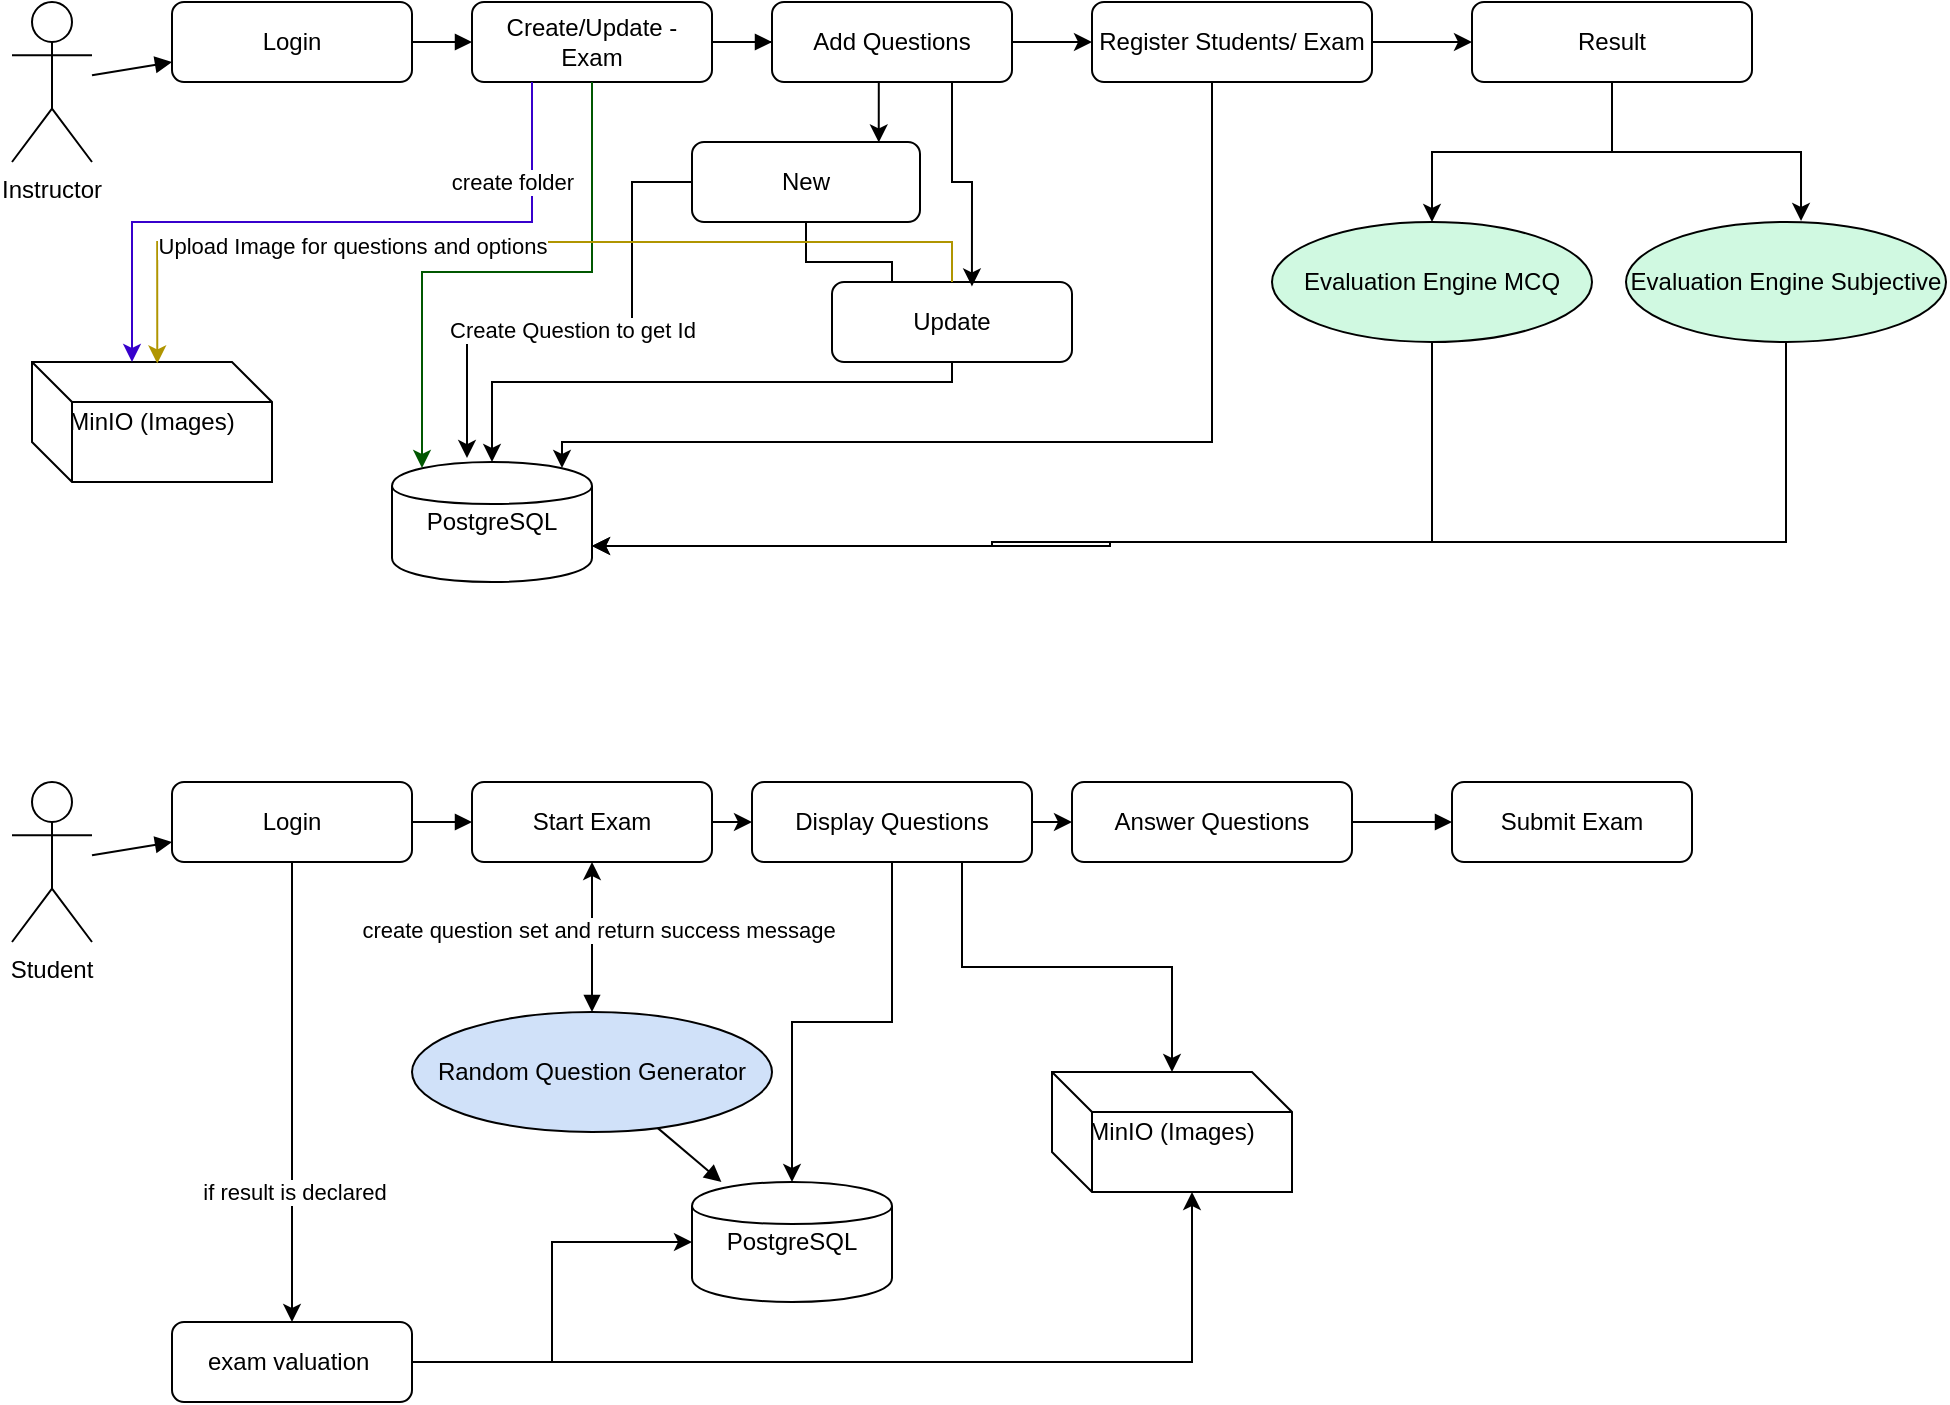 <mxfile version="28.0.7">
  <diagram name="ExamPortal Flow Diagram" id="flow1">
    <mxGraphModel dx="895" dy="466" grid="1" gridSize="10" guides="1" tooltips="1" connect="1" arrows="1" fold="1" page="1" pageScale="1" pageWidth="827" pageHeight="1169" math="0" shadow="0">
      <root>
        <mxCell id="0" />
        <mxCell id="1" parent="0" />
        <mxCell id="2" value="Instructor" style="shape=umlActor;verticalLabelPosition=bottom;verticalAlign=top;" parent="1" vertex="1">
          <mxGeometry x="20" y="20" width="40" height="80" as="geometry" />
        </mxCell>
        <mxCell id="3" value="Student" style="shape=umlActor;verticalLabelPosition=bottom;verticalAlign=top;" parent="1" vertex="1">
          <mxGeometry x="20" y="410" width="40" height="80" as="geometry" />
        </mxCell>
        <mxCell id="4" value="Login" style="rounded=1;whiteSpace=wrap;html=1;" parent="1" vertex="1">
          <mxGeometry x="100" y="20" width="120" height="40" as="geometry" />
        </mxCell>
        <mxCell id="-CgZSrrq2xaIWQzAxi0R-29" style="edgeStyle=orthogonalEdgeStyle;rounded=0;orthogonalLoop=1;jettySize=auto;html=1;" edge="1" parent="1" source="5">
          <mxGeometry relative="1" as="geometry">
            <mxPoint x="430" y="40" as="targetPoint" />
          </mxGeometry>
        </mxCell>
        <mxCell id="5" value="Create/Update - Exam" style="rounded=1;whiteSpace=wrap;html=1;" parent="1" vertex="1">
          <mxGeometry x="250" y="20" width="120" height="40" as="geometry" />
        </mxCell>
        <mxCell id="-CgZSrrq2xaIWQzAxi0R-48" style="edgeStyle=orthogonalEdgeStyle;rounded=0;orthogonalLoop=1;jettySize=auto;html=1;exitX=1;exitY=0.5;exitDx=0;exitDy=0;entryX=0;entryY=0.5;entryDx=0;entryDy=0;" edge="1" parent="1" source="6" target="7">
          <mxGeometry relative="1" as="geometry" />
        </mxCell>
        <mxCell id="6" value="Add Questions" style="rounded=1;whiteSpace=wrap;html=1;" parent="1" vertex="1">
          <mxGeometry x="400" y="20" width="120" height="40" as="geometry" />
        </mxCell>
        <mxCell id="-CgZSrrq2xaIWQzAxi0R-66" style="edgeStyle=orthogonalEdgeStyle;rounded=0;orthogonalLoop=1;jettySize=auto;html=1;entryX=0;entryY=0.5;entryDx=0;entryDy=0;" edge="1" parent="1" source="7" target="-CgZSrrq2xaIWQzAxi0R-65">
          <mxGeometry relative="1" as="geometry" />
        </mxCell>
        <mxCell id="7" value="Register Students/ Exam" style="rounded=1;whiteSpace=wrap;html=1;" parent="1" vertex="1">
          <mxGeometry x="560" y="20" width="140" height="40" as="geometry" />
        </mxCell>
        <mxCell id="-CgZSrrq2xaIWQzAxi0R-71" style="edgeStyle=orthogonalEdgeStyle;rounded=0;orthogonalLoop=1;jettySize=auto;html=1;exitX=0.5;exitY=1;exitDx=0;exitDy=0;" edge="1" parent="1" source="8">
          <mxGeometry relative="1" as="geometry">
            <mxPoint x="160" y="680" as="targetPoint" />
          </mxGeometry>
        </mxCell>
        <mxCell id="-CgZSrrq2xaIWQzAxi0R-73" value="if result is declared" style="edgeLabel;html=1;align=center;verticalAlign=middle;resizable=0;points=[];" vertex="1" connectable="0" parent="-CgZSrrq2xaIWQzAxi0R-71">
          <mxGeometry x="0.438" relative="1" as="geometry">
            <mxPoint as="offset" />
          </mxGeometry>
        </mxCell>
        <mxCell id="8" value="Login" style="rounded=1;whiteSpace=wrap;html=1;" parent="1" vertex="1">
          <mxGeometry x="100" y="410" width="120" height="40" as="geometry" />
        </mxCell>
        <mxCell id="-CgZSrrq2xaIWQzAxi0R-54" style="edgeStyle=orthogonalEdgeStyle;rounded=0;orthogonalLoop=1;jettySize=auto;html=1;exitX=1;exitY=0.5;exitDx=0;exitDy=0;entryX=0;entryY=0.5;entryDx=0;entryDy=0;" edge="1" parent="1" source="9" target="-CgZSrrq2xaIWQzAxi0R-51">
          <mxGeometry relative="1" as="geometry" />
        </mxCell>
        <mxCell id="9" value="Start Exam" style="rounded=1;whiteSpace=wrap;html=1;" parent="1" vertex="1">
          <mxGeometry x="250" y="410" width="120" height="40" as="geometry" />
        </mxCell>
        <mxCell id="10" value="Answer Questions" style="rounded=1;whiteSpace=wrap;html=1;" parent="1" vertex="1">
          <mxGeometry x="550" y="410" width="140" height="40" as="geometry" />
        </mxCell>
        <mxCell id="11" value="Submit Exam" style="rounded=1;whiteSpace=wrap;html=1;" parent="1" vertex="1">
          <mxGeometry x="740" y="410" width="120" height="40" as="geometry" />
        </mxCell>
        <mxCell id="12" value="Random Question Generator" style="ellipse;whiteSpace=wrap;html=1;fillColor=#d0e1f9;" parent="1" vertex="1">
          <mxGeometry x="220" y="525" width="180" height="60" as="geometry" />
        </mxCell>
        <mxCell id="14" value="PostgreSQL" style="shape=cylinder;whiteSpace=wrap;html=1;" parent="1" vertex="1">
          <mxGeometry x="360" y="610" width="100" height="60" as="geometry" />
        </mxCell>
        <mxCell id="15" value="MinIO (Images)" style="shape=cube;whiteSpace=wrap;html=1;" parent="1" vertex="1">
          <mxGeometry x="540" y="555" width="120" height="60" as="geometry" />
        </mxCell>
        <mxCell id="16" style="endArrow=block;html=1;" parent="1" source="2" target="4" edge="1">
          <mxGeometry relative="1" as="geometry" />
        </mxCell>
        <mxCell id="17" style="endArrow=block;html=1;" parent="1" source="4" target="5" edge="1">
          <mxGeometry relative="1" as="geometry" />
        </mxCell>
        <mxCell id="18" style="endArrow=block;html=1;" parent="1" source="5" target="6" edge="1">
          <mxGeometry relative="1" as="geometry" />
        </mxCell>
        <mxCell id="20" style="endArrow=block;html=1;" parent="1" source="3" target="8" edge="1">
          <mxGeometry relative="1" as="geometry" />
        </mxCell>
        <mxCell id="21" style="endArrow=block;html=1;" parent="1" source="8" target="9" edge="1">
          <mxGeometry relative="1" as="geometry" />
        </mxCell>
        <mxCell id="23" style="endArrow=block;html=1;" parent="1" source="10" target="11" edge="1">
          <mxGeometry relative="1" as="geometry" />
        </mxCell>
        <mxCell id="24" style="endArrow=block;html=1;startArrow=classic;startFill=1;" parent="1" source="9" target="12" edge="1">
          <mxGeometry relative="1" as="geometry" />
        </mxCell>
        <mxCell id="-CgZSrrq2xaIWQzAxi0R-53" value="create question set and return success message" style="edgeLabel;html=1;align=center;verticalAlign=middle;resizable=0;points=[];" vertex="1" connectable="0" parent="24">
          <mxGeometry x="-0.103" y="3" relative="1" as="geometry">
            <mxPoint as="offset" />
          </mxGeometry>
        </mxCell>
        <mxCell id="26" style="endArrow=block;html=1;" parent="1" source="12" target="14" edge="1">
          <mxGeometry relative="1" as="geometry" />
        </mxCell>
        <mxCell id="-CgZSrrq2xaIWQzAxi0R-28" value="PostgreSQL" style="shape=cylinder;whiteSpace=wrap;html=1;" vertex="1" parent="1">
          <mxGeometry x="210" y="250" width="100" height="60" as="geometry" />
        </mxCell>
        <mxCell id="-CgZSrrq2xaIWQzAxi0R-30" style="edgeStyle=orthogonalEdgeStyle;rounded=0;orthogonalLoop=1;jettySize=auto;html=1;entryX=0.15;entryY=0.05;entryDx=0;entryDy=0;entryPerimeter=0;fillColor=#008a00;strokeColor=#005700;" edge="1" parent="1" source="5" target="-CgZSrrq2xaIWQzAxi0R-28">
          <mxGeometry relative="1" as="geometry" />
        </mxCell>
        <mxCell id="-CgZSrrq2xaIWQzAxi0R-32" style="edgeStyle=orthogonalEdgeStyle;rounded=0;orthogonalLoop=1;jettySize=auto;html=1;entryX=0.85;entryY=0.05;entryDx=0;entryDy=0;entryPerimeter=0;" edge="1" parent="1" source="7" target="-CgZSrrq2xaIWQzAxi0R-28">
          <mxGeometry relative="1" as="geometry">
            <Array as="points">
              <mxPoint x="620" y="240" />
              <mxPoint x="295" y="240" />
            </Array>
          </mxGeometry>
        </mxCell>
        <mxCell id="-CgZSrrq2xaIWQzAxi0R-35" style="edgeStyle=orthogonalEdgeStyle;rounded=0;orthogonalLoop=1;jettySize=auto;html=1;entryX=0;entryY=0.5;entryDx=0;entryDy=0;" edge="1" parent="1" source="-CgZSrrq2xaIWQzAxi0R-33" target="-CgZSrrq2xaIWQzAxi0R-34">
          <mxGeometry relative="1" as="geometry">
            <Array as="points">
              <mxPoint x="417" y="150" />
              <mxPoint x="460" y="150" />
              <mxPoint x="460" y="180" />
            </Array>
          </mxGeometry>
        </mxCell>
        <mxCell id="-CgZSrrq2xaIWQzAxi0R-33" value="New" style="rounded=1;whiteSpace=wrap;html=1;" vertex="1" parent="1">
          <mxGeometry x="360" y="90" width="114" height="40" as="geometry" />
        </mxCell>
        <mxCell id="-CgZSrrq2xaIWQzAxi0R-37" style="edgeStyle=orthogonalEdgeStyle;rounded=0;orthogonalLoop=1;jettySize=auto;html=1;" edge="1" parent="1" source="-CgZSrrq2xaIWQzAxi0R-34" target="-CgZSrrq2xaIWQzAxi0R-28">
          <mxGeometry relative="1" as="geometry">
            <Array as="points">
              <mxPoint x="490" y="210" />
              <mxPoint x="260" y="210" />
            </Array>
          </mxGeometry>
        </mxCell>
        <mxCell id="-CgZSrrq2xaIWQzAxi0R-34" value="Update" style="rounded=1;whiteSpace=wrap;html=1;" vertex="1" parent="1">
          <mxGeometry x="430" y="160" width="120" height="40" as="geometry" />
        </mxCell>
        <mxCell id="-CgZSrrq2xaIWQzAxi0R-36" style="edgeStyle=orthogonalEdgeStyle;rounded=0;orthogonalLoop=1;jettySize=auto;html=1;exitX=0.75;exitY=1;exitDx=0;exitDy=0;entryX=0.583;entryY=0.055;entryDx=0;entryDy=0;entryPerimeter=0;" edge="1" parent="1" source="6" target="-CgZSrrq2xaIWQzAxi0R-34">
          <mxGeometry relative="1" as="geometry" />
        </mxCell>
        <mxCell id="-CgZSrrq2xaIWQzAxi0R-39" value="MinIO (Images)" style="shape=cube;whiteSpace=wrap;html=1;" vertex="1" parent="1">
          <mxGeometry x="30" y="200" width="120" height="60" as="geometry" />
        </mxCell>
        <mxCell id="-CgZSrrq2xaIWQzAxi0R-40" style="edgeStyle=orthogonalEdgeStyle;rounded=0;orthogonalLoop=1;jettySize=auto;html=1;exitX=0.25;exitY=1;exitDx=0;exitDy=0;entryX=0;entryY=0;entryDx=50;entryDy=0;entryPerimeter=0;fillColor=#6a00ff;strokeColor=#3700CC;" edge="1" parent="1" source="5" target="-CgZSrrq2xaIWQzAxi0R-39">
          <mxGeometry relative="1" as="geometry" />
        </mxCell>
        <mxCell id="-CgZSrrq2xaIWQzAxi0R-47" value="create folder" style="edgeLabel;html=1;align=center;verticalAlign=middle;resizable=0;points=[];" vertex="1" connectable="0" parent="-CgZSrrq2xaIWQzAxi0R-40">
          <mxGeometry x="-0.712" relative="1" as="geometry">
            <mxPoint x="-10" y="1" as="offset" />
          </mxGeometry>
        </mxCell>
        <mxCell id="-CgZSrrq2xaIWQzAxi0R-42" style="edgeStyle=orthogonalEdgeStyle;rounded=0;orthogonalLoop=1;jettySize=auto;html=1;exitX=0;exitY=0.5;exitDx=0;exitDy=0;entryX=0.375;entryY=-0.033;entryDx=0;entryDy=0;entryPerimeter=0;" edge="1" parent="1" source="-CgZSrrq2xaIWQzAxi0R-33" target="-CgZSrrq2xaIWQzAxi0R-28">
          <mxGeometry relative="1" as="geometry">
            <Array as="points">
              <mxPoint x="330" y="110" />
              <mxPoint x="330" y="180" />
              <mxPoint x="248" y="180" />
            </Array>
          </mxGeometry>
        </mxCell>
        <mxCell id="-CgZSrrq2xaIWQzAxi0R-43" value="Create Question to get Id" style="edgeLabel;html=1;align=center;verticalAlign=middle;resizable=0;points=[];" vertex="1" connectable="0" parent="-CgZSrrq2xaIWQzAxi0R-42">
          <mxGeometry x="0.038" y="4" relative="1" as="geometry">
            <mxPoint as="offset" />
          </mxGeometry>
        </mxCell>
        <mxCell id="-CgZSrrq2xaIWQzAxi0R-44" style="edgeStyle=orthogonalEdgeStyle;rounded=0;orthogonalLoop=1;jettySize=auto;html=1;exitX=0.5;exitY=1;exitDx=0;exitDy=0;entryX=0.819;entryY=0.005;entryDx=0;entryDy=0;entryPerimeter=0;" edge="1" parent="1" source="6" target="-CgZSrrq2xaIWQzAxi0R-33">
          <mxGeometry relative="1" as="geometry" />
        </mxCell>
        <mxCell id="-CgZSrrq2xaIWQzAxi0R-45" style="edgeStyle=orthogonalEdgeStyle;rounded=0;orthogonalLoop=1;jettySize=auto;html=1;entryX=0.522;entryY=0.012;entryDx=0;entryDy=0;entryPerimeter=0;fillColor=#e3c800;strokeColor=#B09500;" edge="1" parent="1" source="-CgZSrrq2xaIWQzAxi0R-34" target="-CgZSrrq2xaIWQzAxi0R-39">
          <mxGeometry relative="1" as="geometry">
            <Array as="points">
              <mxPoint x="490" y="140" />
              <mxPoint x="93" y="140" />
            </Array>
          </mxGeometry>
        </mxCell>
        <mxCell id="-CgZSrrq2xaIWQzAxi0R-46" value="Upload Image for questions and options" style="edgeLabel;html=1;align=center;verticalAlign=middle;resizable=0;points=[];" vertex="1" connectable="0" parent="-CgZSrrq2xaIWQzAxi0R-45">
          <mxGeometry x="0.581" y="2" relative="1" as="geometry">
            <mxPoint x="58" as="offset" />
          </mxGeometry>
        </mxCell>
        <mxCell id="-CgZSrrq2xaIWQzAxi0R-55" style="edgeStyle=orthogonalEdgeStyle;rounded=0;orthogonalLoop=1;jettySize=auto;html=1;exitX=0.5;exitY=1;exitDx=0;exitDy=0;entryX=0.5;entryY=0;entryDx=0;entryDy=0;" edge="1" parent="1" source="-CgZSrrq2xaIWQzAxi0R-51" target="14">
          <mxGeometry relative="1" as="geometry" />
        </mxCell>
        <mxCell id="-CgZSrrq2xaIWQzAxi0R-56" style="edgeStyle=orthogonalEdgeStyle;rounded=0;orthogonalLoop=1;jettySize=auto;html=1;exitX=0.75;exitY=1;exitDx=0;exitDy=0;" edge="1" parent="1" source="-CgZSrrq2xaIWQzAxi0R-51" target="15">
          <mxGeometry relative="1" as="geometry" />
        </mxCell>
        <mxCell id="-CgZSrrq2xaIWQzAxi0R-57" style="edgeStyle=orthogonalEdgeStyle;rounded=0;orthogonalLoop=1;jettySize=auto;html=1;exitX=1;exitY=0.5;exitDx=0;exitDy=0;entryX=0;entryY=0.5;entryDx=0;entryDy=0;" edge="1" parent="1" source="-CgZSrrq2xaIWQzAxi0R-51" target="10">
          <mxGeometry relative="1" as="geometry" />
        </mxCell>
        <mxCell id="-CgZSrrq2xaIWQzAxi0R-51" value="Display Questions" style="rounded=1;whiteSpace=wrap;html=1;" vertex="1" parent="1">
          <mxGeometry x="390" y="410" width="140" height="40" as="geometry" />
        </mxCell>
        <mxCell id="-CgZSrrq2xaIWQzAxi0R-63" style="edgeStyle=orthogonalEdgeStyle;rounded=0;orthogonalLoop=1;jettySize=auto;html=1;entryX=1;entryY=0.7;entryDx=0;entryDy=0;" edge="1" parent="1" source="-CgZSrrq2xaIWQzAxi0R-59" target="-CgZSrrq2xaIWQzAxi0R-28">
          <mxGeometry relative="1" as="geometry">
            <Array as="points">
              <mxPoint x="730" y="290" />
              <mxPoint x="510" y="290" />
              <mxPoint x="510" y="292" />
            </Array>
          </mxGeometry>
        </mxCell>
        <mxCell id="-CgZSrrq2xaIWQzAxi0R-59" value="Evaluation Engine MCQ" style="ellipse;whiteSpace=wrap;html=1;fillColor=#d0f9e1;" vertex="1" parent="1">
          <mxGeometry x="650" y="130" width="160" height="60" as="geometry" />
        </mxCell>
        <mxCell id="-CgZSrrq2xaIWQzAxi0R-67" style="edgeStyle=orthogonalEdgeStyle;rounded=0;orthogonalLoop=1;jettySize=auto;html=1;exitX=0.5;exitY=1;exitDx=0;exitDy=0;" edge="1" parent="1" source="-CgZSrrq2xaIWQzAxi0R-65" target="-CgZSrrq2xaIWQzAxi0R-59">
          <mxGeometry relative="1" as="geometry" />
        </mxCell>
        <mxCell id="-CgZSrrq2xaIWQzAxi0R-65" value="Result" style="rounded=1;whiteSpace=wrap;html=1;" vertex="1" parent="1">
          <mxGeometry x="750" y="20" width="140" height="40" as="geometry" />
        </mxCell>
        <mxCell id="-CgZSrrq2xaIWQzAxi0R-69" style="edgeStyle=orthogonalEdgeStyle;rounded=0;orthogonalLoop=1;jettySize=auto;html=1;entryX=1;entryY=0.7;entryDx=0;entryDy=0;" edge="1" parent="1" source="-CgZSrrq2xaIWQzAxi0R-68" target="-CgZSrrq2xaIWQzAxi0R-28">
          <mxGeometry relative="1" as="geometry">
            <Array as="points">
              <mxPoint x="907" y="290" />
              <mxPoint x="569" y="290" />
              <mxPoint x="569" y="292" />
            </Array>
          </mxGeometry>
        </mxCell>
        <mxCell id="-CgZSrrq2xaIWQzAxi0R-68" value="Evaluation Engine Subjective" style="ellipse;whiteSpace=wrap;html=1;fillColor=#d0f9e1;" vertex="1" parent="1">
          <mxGeometry x="827" y="130" width="160" height="60" as="geometry" />
        </mxCell>
        <mxCell id="-CgZSrrq2xaIWQzAxi0R-70" style="edgeStyle=orthogonalEdgeStyle;rounded=0;orthogonalLoop=1;jettySize=auto;html=1;exitX=0.5;exitY=1;exitDx=0;exitDy=0;entryX=0.547;entryY=-0.009;entryDx=0;entryDy=0;entryPerimeter=0;" edge="1" parent="1" source="-CgZSrrq2xaIWQzAxi0R-65" target="-CgZSrrq2xaIWQzAxi0R-68">
          <mxGeometry relative="1" as="geometry" />
        </mxCell>
        <mxCell id="-CgZSrrq2xaIWQzAxi0R-74" style="edgeStyle=orthogonalEdgeStyle;rounded=0;orthogonalLoop=1;jettySize=auto;html=1;exitX=1;exitY=0.5;exitDx=0;exitDy=0;entryX=0;entryY=0.5;entryDx=0;entryDy=0;" edge="1" parent="1" source="-CgZSrrq2xaIWQzAxi0R-72" target="14">
          <mxGeometry relative="1" as="geometry" />
        </mxCell>
        <mxCell id="-CgZSrrq2xaIWQzAxi0R-72" value="exam valuation&amp;nbsp;" style="rounded=1;whiteSpace=wrap;html=1;" vertex="1" parent="1">
          <mxGeometry x="100" y="680" width="120" height="40" as="geometry" />
        </mxCell>
        <mxCell id="-CgZSrrq2xaIWQzAxi0R-75" style="edgeStyle=orthogonalEdgeStyle;rounded=0;orthogonalLoop=1;jettySize=auto;html=1;entryX=0;entryY=0;entryDx=70;entryDy=60;entryPerimeter=0;" edge="1" parent="1" source="-CgZSrrq2xaIWQzAxi0R-72" target="15">
          <mxGeometry relative="1" as="geometry" />
        </mxCell>
      </root>
    </mxGraphModel>
  </diagram>
</mxfile>
